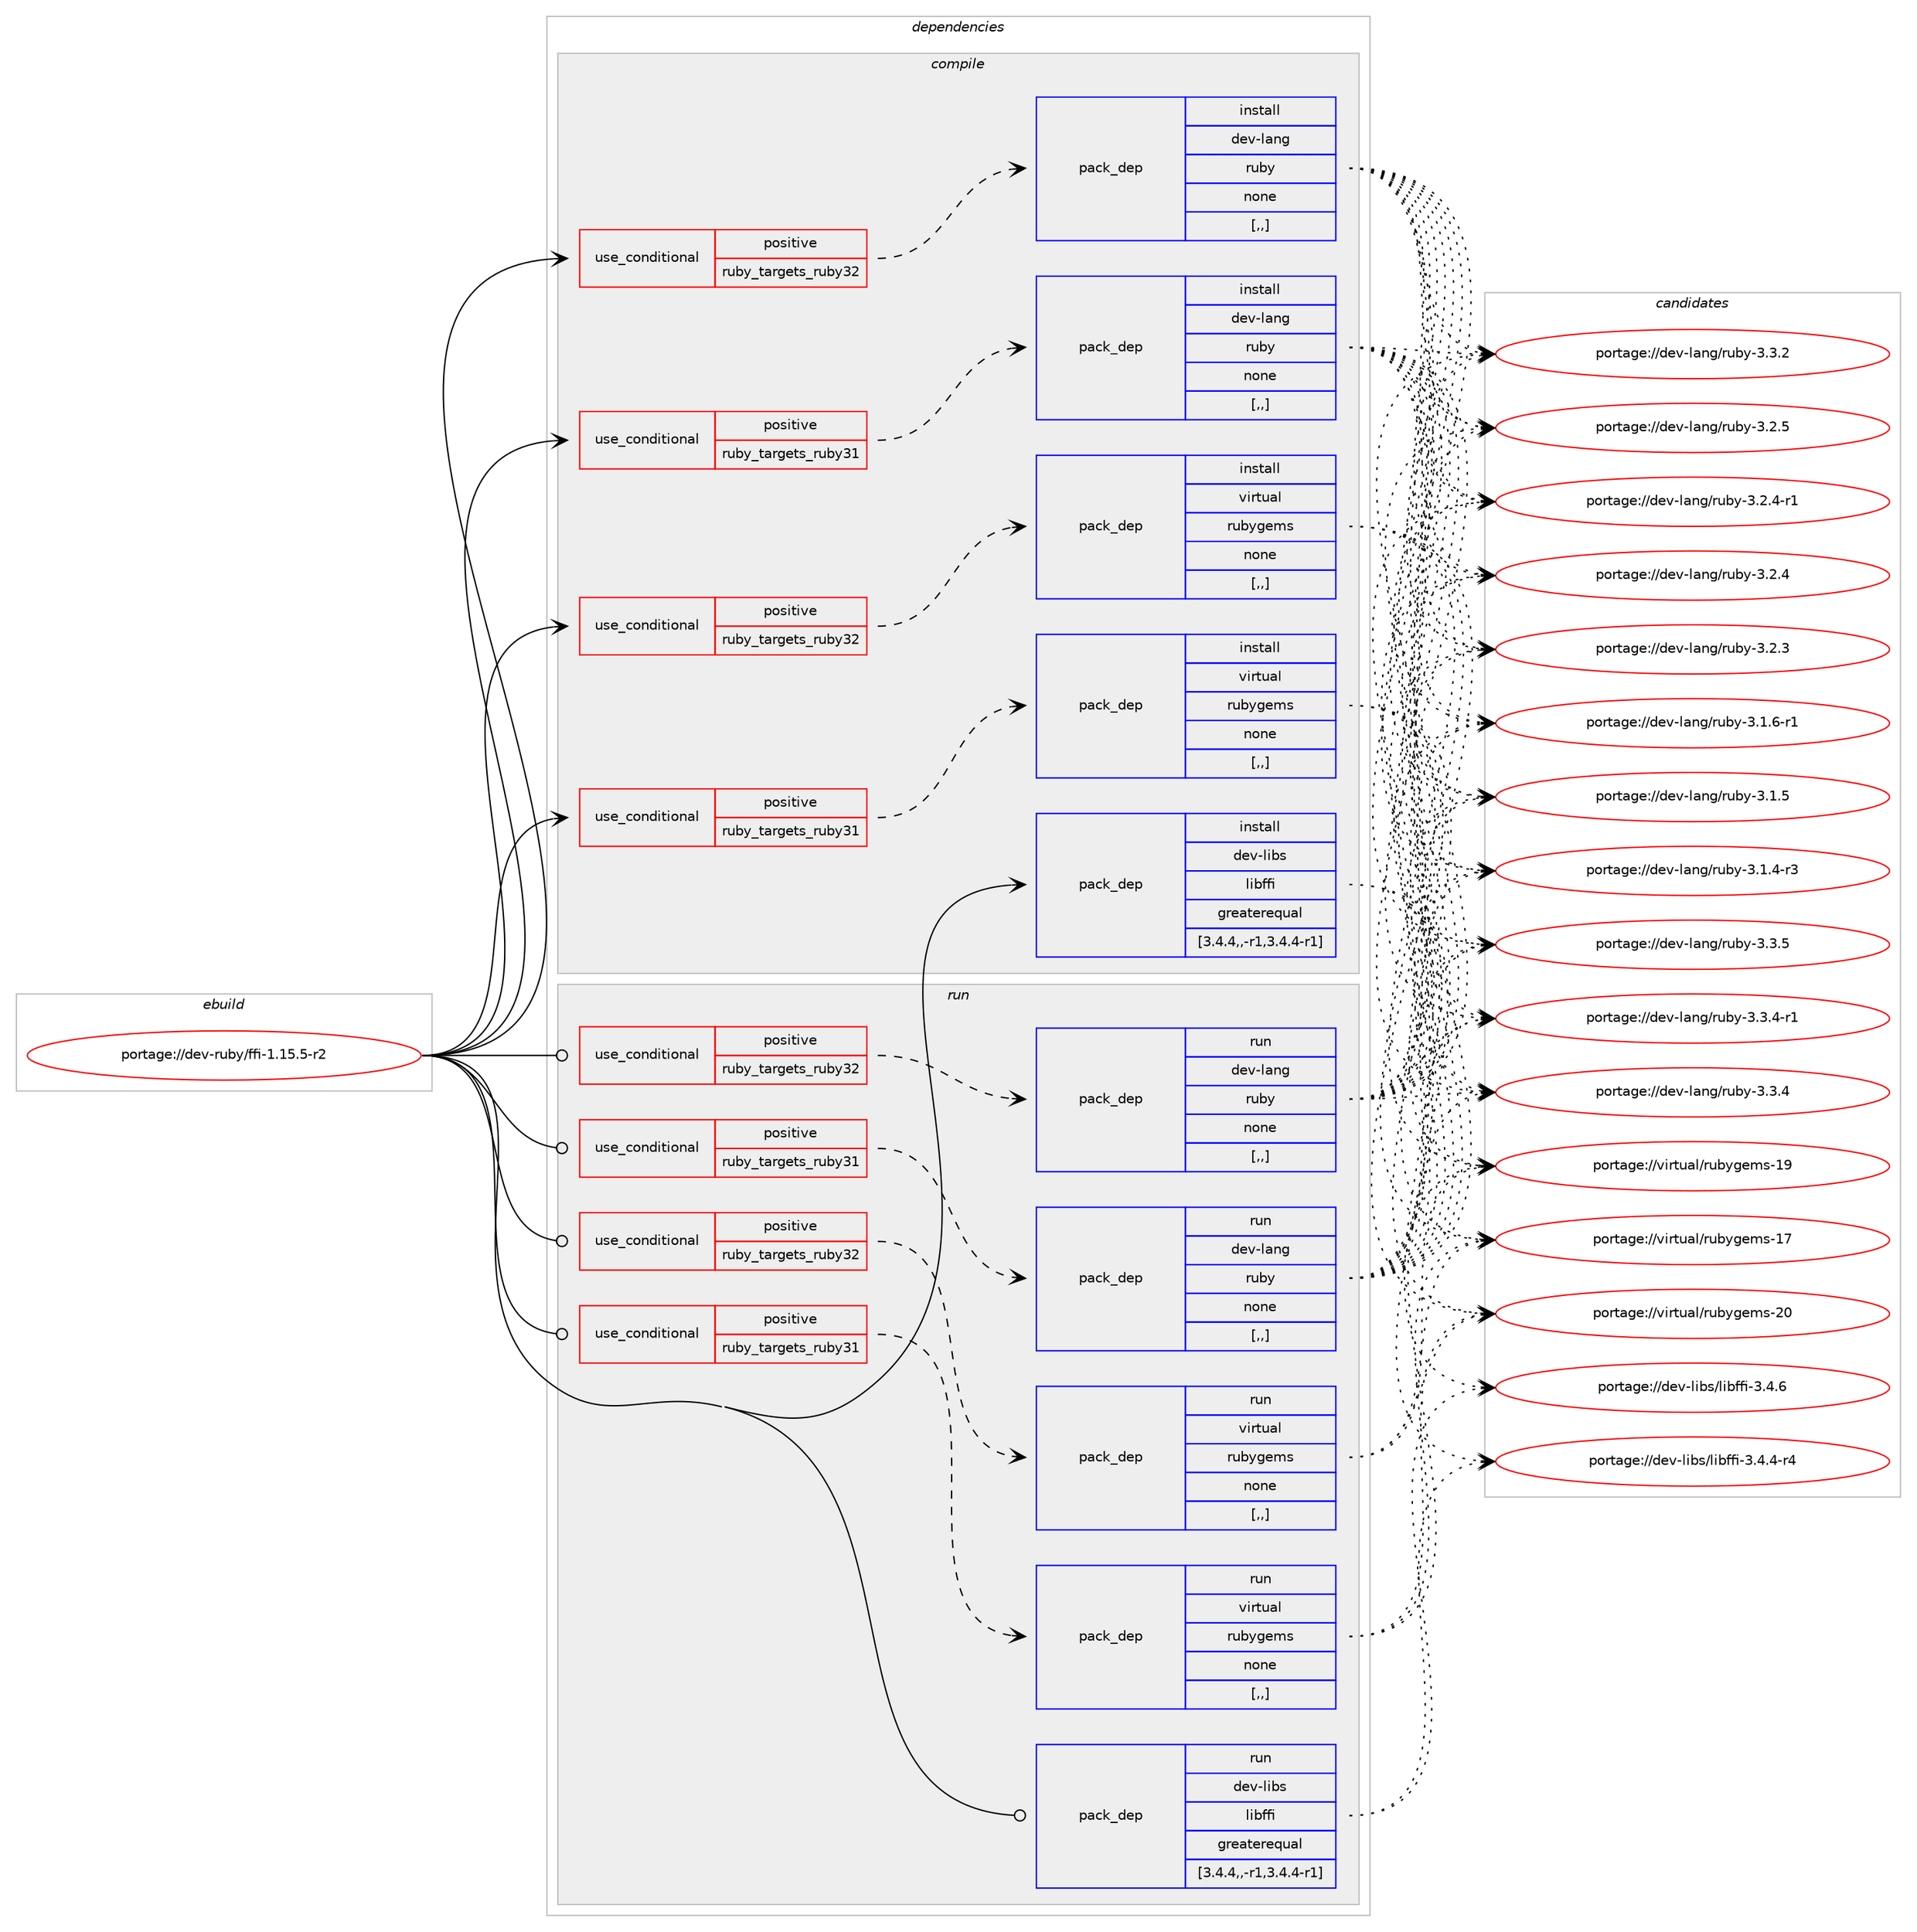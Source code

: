 digraph prolog {

# *************
# Graph options
# *************

newrank=true;
concentrate=true;
compound=true;
graph [rankdir=LR,fontname=Helvetica,fontsize=10,ranksep=1.5];#, ranksep=2.5, nodesep=0.2];
edge  [arrowhead=vee];
node  [fontname=Helvetica,fontsize=10];

# **********
# The ebuild
# **********

subgraph cluster_leftcol {
color=gray;
label=<<i>ebuild</i>>;
id [label="portage://dev-ruby/ffi-1.15.5-r2", color=red, width=4, href="../dev-ruby/ffi-1.15.5-r2.svg"];
}

# ****************
# The dependencies
# ****************

subgraph cluster_midcol {
color=gray;
label=<<i>dependencies</i>>;
subgraph cluster_compile {
fillcolor="#eeeeee";
style=filled;
label=<<i>compile</i>>;
subgraph cond178790 {
dependency679961 [label=<<TABLE BORDER="0" CELLBORDER="1" CELLSPACING="0" CELLPADDING="4"><TR><TD ROWSPAN="3" CELLPADDING="10">use_conditional</TD></TR><TR><TD>positive</TD></TR><TR><TD>ruby_targets_ruby31</TD></TR></TABLE>>, shape=none, color=red];
subgraph pack496248 {
dependency679962 [label=<<TABLE BORDER="0" CELLBORDER="1" CELLSPACING="0" CELLPADDING="4" WIDTH="220"><TR><TD ROWSPAN="6" CELLPADDING="30">pack_dep</TD></TR><TR><TD WIDTH="110">install</TD></TR><TR><TD>dev-lang</TD></TR><TR><TD>ruby</TD></TR><TR><TD>none</TD></TR><TR><TD>[,,]</TD></TR></TABLE>>, shape=none, color=blue];
}
dependency679961:e -> dependency679962:w [weight=20,style="dashed",arrowhead="vee"];
}
id:e -> dependency679961:w [weight=20,style="solid",arrowhead="vee"];
subgraph cond178791 {
dependency679963 [label=<<TABLE BORDER="0" CELLBORDER="1" CELLSPACING="0" CELLPADDING="4"><TR><TD ROWSPAN="3" CELLPADDING="10">use_conditional</TD></TR><TR><TD>positive</TD></TR><TR><TD>ruby_targets_ruby31</TD></TR></TABLE>>, shape=none, color=red];
subgraph pack496249 {
dependency679964 [label=<<TABLE BORDER="0" CELLBORDER="1" CELLSPACING="0" CELLPADDING="4" WIDTH="220"><TR><TD ROWSPAN="6" CELLPADDING="30">pack_dep</TD></TR><TR><TD WIDTH="110">install</TD></TR><TR><TD>virtual</TD></TR><TR><TD>rubygems</TD></TR><TR><TD>none</TD></TR><TR><TD>[,,]</TD></TR></TABLE>>, shape=none, color=blue];
}
dependency679963:e -> dependency679964:w [weight=20,style="dashed",arrowhead="vee"];
}
id:e -> dependency679963:w [weight=20,style="solid",arrowhead="vee"];
subgraph cond178792 {
dependency679965 [label=<<TABLE BORDER="0" CELLBORDER="1" CELLSPACING="0" CELLPADDING="4"><TR><TD ROWSPAN="3" CELLPADDING="10">use_conditional</TD></TR><TR><TD>positive</TD></TR><TR><TD>ruby_targets_ruby32</TD></TR></TABLE>>, shape=none, color=red];
subgraph pack496250 {
dependency679966 [label=<<TABLE BORDER="0" CELLBORDER="1" CELLSPACING="0" CELLPADDING="4" WIDTH="220"><TR><TD ROWSPAN="6" CELLPADDING="30">pack_dep</TD></TR><TR><TD WIDTH="110">install</TD></TR><TR><TD>dev-lang</TD></TR><TR><TD>ruby</TD></TR><TR><TD>none</TD></TR><TR><TD>[,,]</TD></TR></TABLE>>, shape=none, color=blue];
}
dependency679965:e -> dependency679966:w [weight=20,style="dashed",arrowhead="vee"];
}
id:e -> dependency679965:w [weight=20,style="solid",arrowhead="vee"];
subgraph cond178793 {
dependency679967 [label=<<TABLE BORDER="0" CELLBORDER="1" CELLSPACING="0" CELLPADDING="4"><TR><TD ROWSPAN="3" CELLPADDING="10">use_conditional</TD></TR><TR><TD>positive</TD></TR><TR><TD>ruby_targets_ruby32</TD></TR></TABLE>>, shape=none, color=red];
subgraph pack496251 {
dependency679968 [label=<<TABLE BORDER="0" CELLBORDER="1" CELLSPACING="0" CELLPADDING="4" WIDTH="220"><TR><TD ROWSPAN="6" CELLPADDING="30">pack_dep</TD></TR><TR><TD WIDTH="110">install</TD></TR><TR><TD>virtual</TD></TR><TR><TD>rubygems</TD></TR><TR><TD>none</TD></TR><TR><TD>[,,]</TD></TR></TABLE>>, shape=none, color=blue];
}
dependency679967:e -> dependency679968:w [weight=20,style="dashed",arrowhead="vee"];
}
id:e -> dependency679967:w [weight=20,style="solid",arrowhead="vee"];
subgraph pack496252 {
dependency679969 [label=<<TABLE BORDER="0" CELLBORDER="1" CELLSPACING="0" CELLPADDING="4" WIDTH="220"><TR><TD ROWSPAN="6" CELLPADDING="30">pack_dep</TD></TR><TR><TD WIDTH="110">install</TD></TR><TR><TD>dev-libs</TD></TR><TR><TD>libffi</TD></TR><TR><TD>greaterequal</TD></TR><TR><TD>[3.4.4,,-r1,3.4.4-r1]</TD></TR></TABLE>>, shape=none, color=blue];
}
id:e -> dependency679969:w [weight=20,style="solid",arrowhead="vee"];
}
subgraph cluster_compileandrun {
fillcolor="#eeeeee";
style=filled;
label=<<i>compile and run</i>>;
}
subgraph cluster_run {
fillcolor="#eeeeee";
style=filled;
label=<<i>run</i>>;
subgraph cond178794 {
dependency679970 [label=<<TABLE BORDER="0" CELLBORDER="1" CELLSPACING="0" CELLPADDING="4"><TR><TD ROWSPAN="3" CELLPADDING="10">use_conditional</TD></TR><TR><TD>positive</TD></TR><TR><TD>ruby_targets_ruby31</TD></TR></TABLE>>, shape=none, color=red];
subgraph pack496253 {
dependency679971 [label=<<TABLE BORDER="0" CELLBORDER="1" CELLSPACING="0" CELLPADDING="4" WIDTH="220"><TR><TD ROWSPAN="6" CELLPADDING="30">pack_dep</TD></TR><TR><TD WIDTH="110">run</TD></TR><TR><TD>dev-lang</TD></TR><TR><TD>ruby</TD></TR><TR><TD>none</TD></TR><TR><TD>[,,]</TD></TR></TABLE>>, shape=none, color=blue];
}
dependency679970:e -> dependency679971:w [weight=20,style="dashed",arrowhead="vee"];
}
id:e -> dependency679970:w [weight=20,style="solid",arrowhead="odot"];
subgraph cond178795 {
dependency679972 [label=<<TABLE BORDER="0" CELLBORDER="1" CELLSPACING="0" CELLPADDING="4"><TR><TD ROWSPAN="3" CELLPADDING="10">use_conditional</TD></TR><TR><TD>positive</TD></TR><TR><TD>ruby_targets_ruby31</TD></TR></TABLE>>, shape=none, color=red];
subgraph pack496254 {
dependency679973 [label=<<TABLE BORDER="0" CELLBORDER="1" CELLSPACING="0" CELLPADDING="4" WIDTH="220"><TR><TD ROWSPAN="6" CELLPADDING="30">pack_dep</TD></TR><TR><TD WIDTH="110">run</TD></TR><TR><TD>virtual</TD></TR><TR><TD>rubygems</TD></TR><TR><TD>none</TD></TR><TR><TD>[,,]</TD></TR></TABLE>>, shape=none, color=blue];
}
dependency679972:e -> dependency679973:w [weight=20,style="dashed",arrowhead="vee"];
}
id:e -> dependency679972:w [weight=20,style="solid",arrowhead="odot"];
subgraph cond178796 {
dependency679974 [label=<<TABLE BORDER="0" CELLBORDER="1" CELLSPACING="0" CELLPADDING="4"><TR><TD ROWSPAN="3" CELLPADDING="10">use_conditional</TD></TR><TR><TD>positive</TD></TR><TR><TD>ruby_targets_ruby32</TD></TR></TABLE>>, shape=none, color=red];
subgraph pack496255 {
dependency679975 [label=<<TABLE BORDER="0" CELLBORDER="1" CELLSPACING="0" CELLPADDING="4" WIDTH="220"><TR><TD ROWSPAN="6" CELLPADDING="30">pack_dep</TD></TR><TR><TD WIDTH="110">run</TD></TR><TR><TD>dev-lang</TD></TR><TR><TD>ruby</TD></TR><TR><TD>none</TD></TR><TR><TD>[,,]</TD></TR></TABLE>>, shape=none, color=blue];
}
dependency679974:e -> dependency679975:w [weight=20,style="dashed",arrowhead="vee"];
}
id:e -> dependency679974:w [weight=20,style="solid",arrowhead="odot"];
subgraph cond178797 {
dependency679976 [label=<<TABLE BORDER="0" CELLBORDER="1" CELLSPACING="0" CELLPADDING="4"><TR><TD ROWSPAN="3" CELLPADDING="10">use_conditional</TD></TR><TR><TD>positive</TD></TR><TR><TD>ruby_targets_ruby32</TD></TR></TABLE>>, shape=none, color=red];
subgraph pack496256 {
dependency679977 [label=<<TABLE BORDER="0" CELLBORDER="1" CELLSPACING="0" CELLPADDING="4" WIDTH="220"><TR><TD ROWSPAN="6" CELLPADDING="30">pack_dep</TD></TR><TR><TD WIDTH="110">run</TD></TR><TR><TD>virtual</TD></TR><TR><TD>rubygems</TD></TR><TR><TD>none</TD></TR><TR><TD>[,,]</TD></TR></TABLE>>, shape=none, color=blue];
}
dependency679976:e -> dependency679977:w [weight=20,style="dashed",arrowhead="vee"];
}
id:e -> dependency679976:w [weight=20,style="solid",arrowhead="odot"];
subgraph pack496257 {
dependency679978 [label=<<TABLE BORDER="0" CELLBORDER="1" CELLSPACING="0" CELLPADDING="4" WIDTH="220"><TR><TD ROWSPAN="6" CELLPADDING="30">pack_dep</TD></TR><TR><TD WIDTH="110">run</TD></TR><TR><TD>dev-libs</TD></TR><TR><TD>libffi</TD></TR><TR><TD>greaterequal</TD></TR><TR><TD>[3.4.4,,-r1,3.4.4-r1]</TD></TR></TABLE>>, shape=none, color=blue];
}
id:e -> dependency679978:w [weight=20,style="solid",arrowhead="odot"];
}
}

# **************
# The candidates
# **************

subgraph cluster_choices {
rank=same;
color=gray;
label=<<i>candidates</i>>;

subgraph choice496248 {
color=black;
nodesep=1;
choice10010111845108971101034711411798121455146514653 [label="portage://dev-lang/ruby-3.3.5", color=red, width=4,href="../dev-lang/ruby-3.3.5.svg"];
choice100101118451089711010347114117981214551465146524511449 [label="portage://dev-lang/ruby-3.3.4-r1", color=red, width=4,href="../dev-lang/ruby-3.3.4-r1.svg"];
choice10010111845108971101034711411798121455146514652 [label="portage://dev-lang/ruby-3.3.4", color=red, width=4,href="../dev-lang/ruby-3.3.4.svg"];
choice10010111845108971101034711411798121455146514650 [label="portage://dev-lang/ruby-3.3.2", color=red, width=4,href="../dev-lang/ruby-3.3.2.svg"];
choice10010111845108971101034711411798121455146504653 [label="portage://dev-lang/ruby-3.2.5", color=red, width=4,href="../dev-lang/ruby-3.2.5.svg"];
choice100101118451089711010347114117981214551465046524511449 [label="portage://dev-lang/ruby-3.2.4-r1", color=red, width=4,href="../dev-lang/ruby-3.2.4-r1.svg"];
choice10010111845108971101034711411798121455146504652 [label="portage://dev-lang/ruby-3.2.4", color=red, width=4,href="../dev-lang/ruby-3.2.4.svg"];
choice10010111845108971101034711411798121455146504651 [label="portage://dev-lang/ruby-3.2.3", color=red, width=4,href="../dev-lang/ruby-3.2.3.svg"];
choice100101118451089711010347114117981214551464946544511449 [label="portage://dev-lang/ruby-3.1.6-r1", color=red, width=4,href="../dev-lang/ruby-3.1.6-r1.svg"];
choice10010111845108971101034711411798121455146494653 [label="portage://dev-lang/ruby-3.1.5", color=red, width=4,href="../dev-lang/ruby-3.1.5.svg"];
choice100101118451089711010347114117981214551464946524511451 [label="portage://dev-lang/ruby-3.1.4-r3", color=red, width=4,href="../dev-lang/ruby-3.1.4-r3.svg"];
dependency679962:e -> choice10010111845108971101034711411798121455146514653:w [style=dotted,weight="100"];
dependency679962:e -> choice100101118451089711010347114117981214551465146524511449:w [style=dotted,weight="100"];
dependency679962:e -> choice10010111845108971101034711411798121455146514652:w [style=dotted,weight="100"];
dependency679962:e -> choice10010111845108971101034711411798121455146514650:w [style=dotted,weight="100"];
dependency679962:e -> choice10010111845108971101034711411798121455146504653:w [style=dotted,weight="100"];
dependency679962:e -> choice100101118451089711010347114117981214551465046524511449:w [style=dotted,weight="100"];
dependency679962:e -> choice10010111845108971101034711411798121455146504652:w [style=dotted,weight="100"];
dependency679962:e -> choice10010111845108971101034711411798121455146504651:w [style=dotted,weight="100"];
dependency679962:e -> choice100101118451089711010347114117981214551464946544511449:w [style=dotted,weight="100"];
dependency679962:e -> choice10010111845108971101034711411798121455146494653:w [style=dotted,weight="100"];
dependency679962:e -> choice100101118451089711010347114117981214551464946524511451:w [style=dotted,weight="100"];
}
subgraph choice496249 {
color=black;
nodesep=1;
choice118105114116117971084711411798121103101109115455048 [label="portage://virtual/rubygems-20", color=red, width=4,href="../virtual/rubygems-20.svg"];
choice118105114116117971084711411798121103101109115454957 [label="portage://virtual/rubygems-19", color=red, width=4,href="../virtual/rubygems-19.svg"];
choice118105114116117971084711411798121103101109115454955 [label="portage://virtual/rubygems-17", color=red, width=4,href="../virtual/rubygems-17.svg"];
dependency679964:e -> choice118105114116117971084711411798121103101109115455048:w [style=dotted,weight="100"];
dependency679964:e -> choice118105114116117971084711411798121103101109115454957:w [style=dotted,weight="100"];
dependency679964:e -> choice118105114116117971084711411798121103101109115454955:w [style=dotted,weight="100"];
}
subgraph choice496250 {
color=black;
nodesep=1;
choice10010111845108971101034711411798121455146514653 [label="portage://dev-lang/ruby-3.3.5", color=red, width=4,href="../dev-lang/ruby-3.3.5.svg"];
choice100101118451089711010347114117981214551465146524511449 [label="portage://dev-lang/ruby-3.3.4-r1", color=red, width=4,href="../dev-lang/ruby-3.3.4-r1.svg"];
choice10010111845108971101034711411798121455146514652 [label="portage://dev-lang/ruby-3.3.4", color=red, width=4,href="../dev-lang/ruby-3.3.4.svg"];
choice10010111845108971101034711411798121455146514650 [label="portage://dev-lang/ruby-3.3.2", color=red, width=4,href="../dev-lang/ruby-3.3.2.svg"];
choice10010111845108971101034711411798121455146504653 [label="portage://dev-lang/ruby-3.2.5", color=red, width=4,href="../dev-lang/ruby-3.2.5.svg"];
choice100101118451089711010347114117981214551465046524511449 [label="portage://dev-lang/ruby-3.2.4-r1", color=red, width=4,href="../dev-lang/ruby-3.2.4-r1.svg"];
choice10010111845108971101034711411798121455146504652 [label="portage://dev-lang/ruby-3.2.4", color=red, width=4,href="../dev-lang/ruby-3.2.4.svg"];
choice10010111845108971101034711411798121455146504651 [label="portage://dev-lang/ruby-3.2.3", color=red, width=4,href="../dev-lang/ruby-3.2.3.svg"];
choice100101118451089711010347114117981214551464946544511449 [label="portage://dev-lang/ruby-3.1.6-r1", color=red, width=4,href="../dev-lang/ruby-3.1.6-r1.svg"];
choice10010111845108971101034711411798121455146494653 [label="portage://dev-lang/ruby-3.1.5", color=red, width=4,href="../dev-lang/ruby-3.1.5.svg"];
choice100101118451089711010347114117981214551464946524511451 [label="portage://dev-lang/ruby-3.1.4-r3", color=red, width=4,href="../dev-lang/ruby-3.1.4-r3.svg"];
dependency679966:e -> choice10010111845108971101034711411798121455146514653:w [style=dotted,weight="100"];
dependency679966:e -> choice100101118451089711010347114117981214551465146524511449:w [style=dotted,weight="100"];
dependency679966:e -> choice10010111845108971101034711411798121455146514652:w [style=dotted,weight="100"];
dependency679966:e -> choice10010111845108971101034711411798121455146514650:w [style=dotted,weight="100"];
dependency679966:e -> choice10010111845108971101034711411798121455146504653:w [style=dotted,weight="100"];
dependency679966:e -> choice100101118451089711010347114117981214551465046524511449:w [style=dotted,weight="100"];
dependency679966:e -> choice10010111845108971101034711411798121455146504652:w [style=dotted,weight="100"];
dependency679966:e -> choice10010111845108971101034711411798121455146504651:w [style=dotted,weight="100"];
dependency679966:e -> choice100101118451089711010347114117981214551464946544511449:w [style=dotted,weight="100"];
dependency679966:e -> choice10010111845108971101034711411798121455146494653:w [style=dotted,weight="100"];
dependency679966:e -> choice100101118451089711010347114117981214551464946524511451:w [style=dotted,weight="100"];
}
subgraph choice496251 {
color=black;
nodesep=1;
choice118105114116117971084711411798121103101109115455048 [label="portage://virtual/rubygems-20", color=red, width=4,href="../virtual/rubygems-20.svg"];
choice118105114116117971084711411798121103101109115454957 [label="portage://virtual/rubygems-19", color=red, width=4,href="../virtual/rubygems-19.svg"];
choice118105114116117971084711411798121103101109115454955 [label="portage://virtual/rubygems-17", color=red, width=4,href="../virtual/rubygems-17.svg"];
dependency679968:e -> choice118105114116117971084711411798121103101109115455048:w [style=dotted,weight="100"];
dependency679968:e -> choice118105114116117971084711411798121103101109115454957:w [style=dotted,weight="100"];
dependency679968:e -> choice118105114116117971084711411798121103101109115454955:w [style=dotted,weight="100"];
}
subgraph choice496252 {
color=black;
nodesep=1;
choice10010111845108105981154710810598102102105455146524654 [label="portage://dev-libs/libffi-3.4.6", color=red, width=4,href="../dev-libs/libffi-3.4.6.svg"];
choice100101118451081059811547108105981021021054551465246524511452 [label="portage://dev-libs/libffi-3.4.4-r4", color=red, width=4,href="../dev-libs/libffi-3.4.4-r4.svg"];
dependency679969:e -> choice10010111845108105981154710810598102102105455146524654:w [style=dotted,weight="100"];
dependency679969:e -> choice100101118451081059811547108105981021021054551465246524511452:w [style=dotted,weight="100"];
}
subgraph choice496253 {
color=black;
nodesep=1;
choice10010111845108971101034711411798121455146514653 [label="portage://dev-lang/ruby-3.3.5", color=red, width=4,href="../dev-lang/ruby-3.3.5.svg"];
choice100101118451089711010347114117981214551465146524511449 [label="portage://dev-lang/ruby-3.3.4-r1", color=red, width=4,href="../dev-lang/ruby-3.3.4-r1.svg"];
choice10010111845108971101034711411798121455146514652 [label="portage://dev-lang/ruby-3.3.4", color=red, width=4,href="../dev-lang/ruby-3.3.4.svg"];
choice10010111845108971101034711411798121455146514650 [label="portage://dev-lang/ruby-3.3.2", color=red, width=4,href="../dev-lang/ruby-3.3.2.svg"];
choice10010111845108971101034711411798121455146504653 [label="portage://dev-lang/ruby-3.2.5", color=red, width=4,href="../dev-lang/ruby-3.2.5.svg"];
choice100101118451089711010347114117981214551465046524511449 [label="portage://dev-lang/ruby-3.2.4-r1", color=red, width=4,href="../dev-lang/ruby-3.2.4-r1.svg"];
choice10010111845108971101034711411798121455146504652 [label="portage://dev-lang/ruby-3.2.4", color=red, width=4,href="../dev-lang/ruby-3.2.4.svg"];
choice10010111845108971101034711411798121455146504651 [label="portage://dev-lang/ruby-3.2.3", color=red, width=4,href="../dev-lang/ruby-3.2.3.svg"];
choice100101118451089711010347114117981214551464946544511449 [label="portage://dev-lang/ruby-3.1.6-r1", color=red, width=4,href="../dev-lang/ruby-3.1.6-r1.svg"];
choice10010111845108971101034711411798121455146494653 [label="portage://dev-lang/ruby-3.1.5", color=red, width=4,href="../dev-lang/ruby-3.1.5.svg"];
choice100101118451089711010347114117981214551464946524511451 [label="portage://dev-lang/ruby-3.1.4-r3", color=red, width=4,href="../dev-lang/ruby-3.1.4-r3.svg"];
dependency679971:e -> choice10010111845108971101034711411798121455146514653:w [style=dotted,weight="100"];
dependency679971:e -> choice100101118451089711010347114117981214551465146524511449:w [style=dotted,weight="100"];
dependency679971:e -> choice10010111845108971101034711411798121455146514652:w [style=dotted,weight="100"];
dependency679971:e -> choice10010111845108971101034711411798121455146514650:w [style=dotted,weight="100"];
dependency679971:e -> choice10010111845108971101034711411798121455146504653:w [style=dotted,weight="100"];
dependency679971:e -> choice100101118451089711010347114117981214551465046524511449:w [style=dotted,weight="100"];
dependency679971:e -> choice10010111845108971101034711411798121455146504652:w [style=dotted,weight="100"];
dependency679971:e -> choice10010111845108971101034711411798121455146504651:w [style=dotted,weight="100"];
dependency679971:e -> choice100101118451089711010347114117981214551464946544511449:w [style=dotted,weight="100"];
dependency679971:e -> choice10010111845108971101034711411798121455146494653:w [style=dotted,weight="100"];
dependency679971:e -> choice100101118451089711010347114117981214551464946524511451:w [style=dotted,weight="100"];
}
subgraph choice496254 {
color=black;
nodesep=1;
choice118105114116117971084711411798121103101109115455048 [label="portage://virtual/rubygems-20", color=red, width=4,href="../virtual/rubygems-20.svg"];
choice118105114116117971084711411798121103101109115454957 [label="portage://virtual/rubygems-19", color=red, width=4,href="../virtual/rubygems-19.svg"];
choice118105114116117971084711411798121103101109115454955 [label="portage://virtual/rubygems-17", color=red, width=4,href="../virtual/rubygems-17.svg"];
dependency679973:e -> choice118105114116117971084711411798121103101109115455048:w [style=dotted,weight="100"];
dependency679973:e -> choice118105114116117971084711411798121103101109115454957:w [style=dotted,weight="100"];
dependency679973:e -> choice118105114116117971084711411798121103101109115454955:w [style=dotted,weight="100"];
}
subgraph choice496255 {
color=black;
nodesep=1;
choice10010111845108971101034711411798121455146514653 [label="portage://dev-lang/ruby-3.3.5", color=red, width=4,href="../dev-lang/ruby-3.3.5.svg"];
choice100101118451089711010347114117981214551465146524511449 [label="portage://dev-lang/ruby-3.3.4-r1", color=red, width=4,href="../dev-lang/ruby-3.3.4-r1.svg"];
choice10010111845108971101034711411798121455146514652 [label="portage://dev-lang/ruby-3.3.4", color=red, width=4,href="../dev-lang/ruby-3.3.4.svg"];
choice10010111845108971101034711411798121455146514650 [label="portage://dev-lang/ruby-3.3.2", color=red, width=4,href="../dev-lang/ruby-3.3.2.svg"];
choice10010111845108971101034711411798121455146504653 [label="portage://dev-lang/ruby-3.2.5", color=red, width=4,href="../dev-lang/ruby-3.2.5.svg"];
choice100101118451089711010347114117981214551465046524511449 [label="portage://dev-lang/ruby-3.2.4-r1", color=red, width=4,href="../dev-lang/ruby-3.2.4-r1.svg"];
choice10010111845108971101034711411798121455146504652 [label="portage://dev-lang/ruby-3.2.4", color=red, width=4,href="../dev-lang/ruby-3.2.4.svg"];
choice10010111845108971101034711411798121455146504651 [label="portage://dev-lang/ruby-3.2.3", color=red, width=4,href="../dev-lang/ruby-3.2.3.svg"];
choice100101118451089711010347114117981214551464946544511449 [label="portage://dev-lang/ruby-3.1.6-r1", color=red, width=4,href="../dev-lang/ruby-3.1.6-r1.svg"];
choice10010111845108971101034711411798121455146494653 [label="portage://dev-lang/ruby-3.1.5", color=red, width=4,href="../dev-lang/ruby-3.1.5.svg"];
choice100101118451089711010347114117981214551464946524511451 [label="portage://dev-lang/ruby-3.1.4-r3", color=red, width=4,href="../dev-lang/ruby-3.1.4-r3.svg"];
dependency679975:e -> choice10010111845108971101034711411798121455146514653:w [style=dotted,weight="100"];
dependency679975:e -> choice100101118451089711010347114117981214551465146524511449:w [style=dotted,weight="100"];
dependency679975:e -> choice10010111845108971101034711411798121455146514652:w [style=dotted,weight="100"];
dependency679975:e -> choice10010111845108971101034711411798121455146514650:w [style=dotted,weight="100"];
dependency679975:e -> choice10010111845108971101034711411798121455146504653:w [style=dotted,weight="100"];
dependency679975:e -> choice100101118451089711010347114117981214551465046524511449:w [style=dotted,weight="100"];
dependency679975:e -> choice10010111845108971101034711411798121455146504652:w [style=dotted,weight="100"];
dependency679975:e -> choice10010111845108971101034711411798121455146504651:w [style=dotted,weight="100"];
dependency679975:e -> choice100101118451089711010347114117981214551464946544511449:w [style=dotted,weight="100"];
dependency679975:e -> choice10010111845108971101034711411798121455146494653:w [style=dotted,weight="100"];
dependency679975:e -> choice100101118451089711010347114117981214551464946524511451:w [style=dotted,weight="100"];
}
subgraph choice496256 {
color=black;
nodesep=1;
choice118105114116117971084711411798121103101109115455048 [label="portage://virtual/rubygems-20", color=red, width=4,href="../virtual/rubygems-20.svg"];
choice118105114116117971084711411798121103101109115454957 [label="portage://virtual/rubygems-19", color=red, width=4,href="../virtual/rubygems-19.svg"];
choice118105114116117971084711411798121103101109115454955 [label="portage://virtual/rubygems-17", color=red, width=4,href="../virtual/rubygems-17.svg"];
dependency679977:e -> choice118105114116117971084711411798121103101109115455048:w [style=dotted,weight="100"];
dependency679977:e -> choice118105114116117971084711411798121103101109115454957:w [style=dotted,weight="100"];
dependency679977:e -> choice118105114116117971084711411798121103101109115454955:w [style=dotted,weight="100"];
}
subgraph choice496257 {
color=black;
nodesep=1;
choice10010111845108105981154710810598102102105455146524654 [label="portage://dev-libs/libffi-3.4.6", color=red, width=4,href="../dev-libs/libffi-3.4.6.svg"];
choice100101118451081059811547108105981021021054551465246524511452 [label="portage://dev-libs/libffi-3.4.4-r4", color=red, width=4,href="../dev-libs/libffi-3.4.4-r4.svg"];
dependency679978:e -> choice10010111845108105981154710810598102102105455146524654:w [style=dotted,weight="100"];
dependency679978:e -> choice100101118451081059811547108105981021021054551465246524511452:w [style=dotted,weight="100"];
}
}

}
